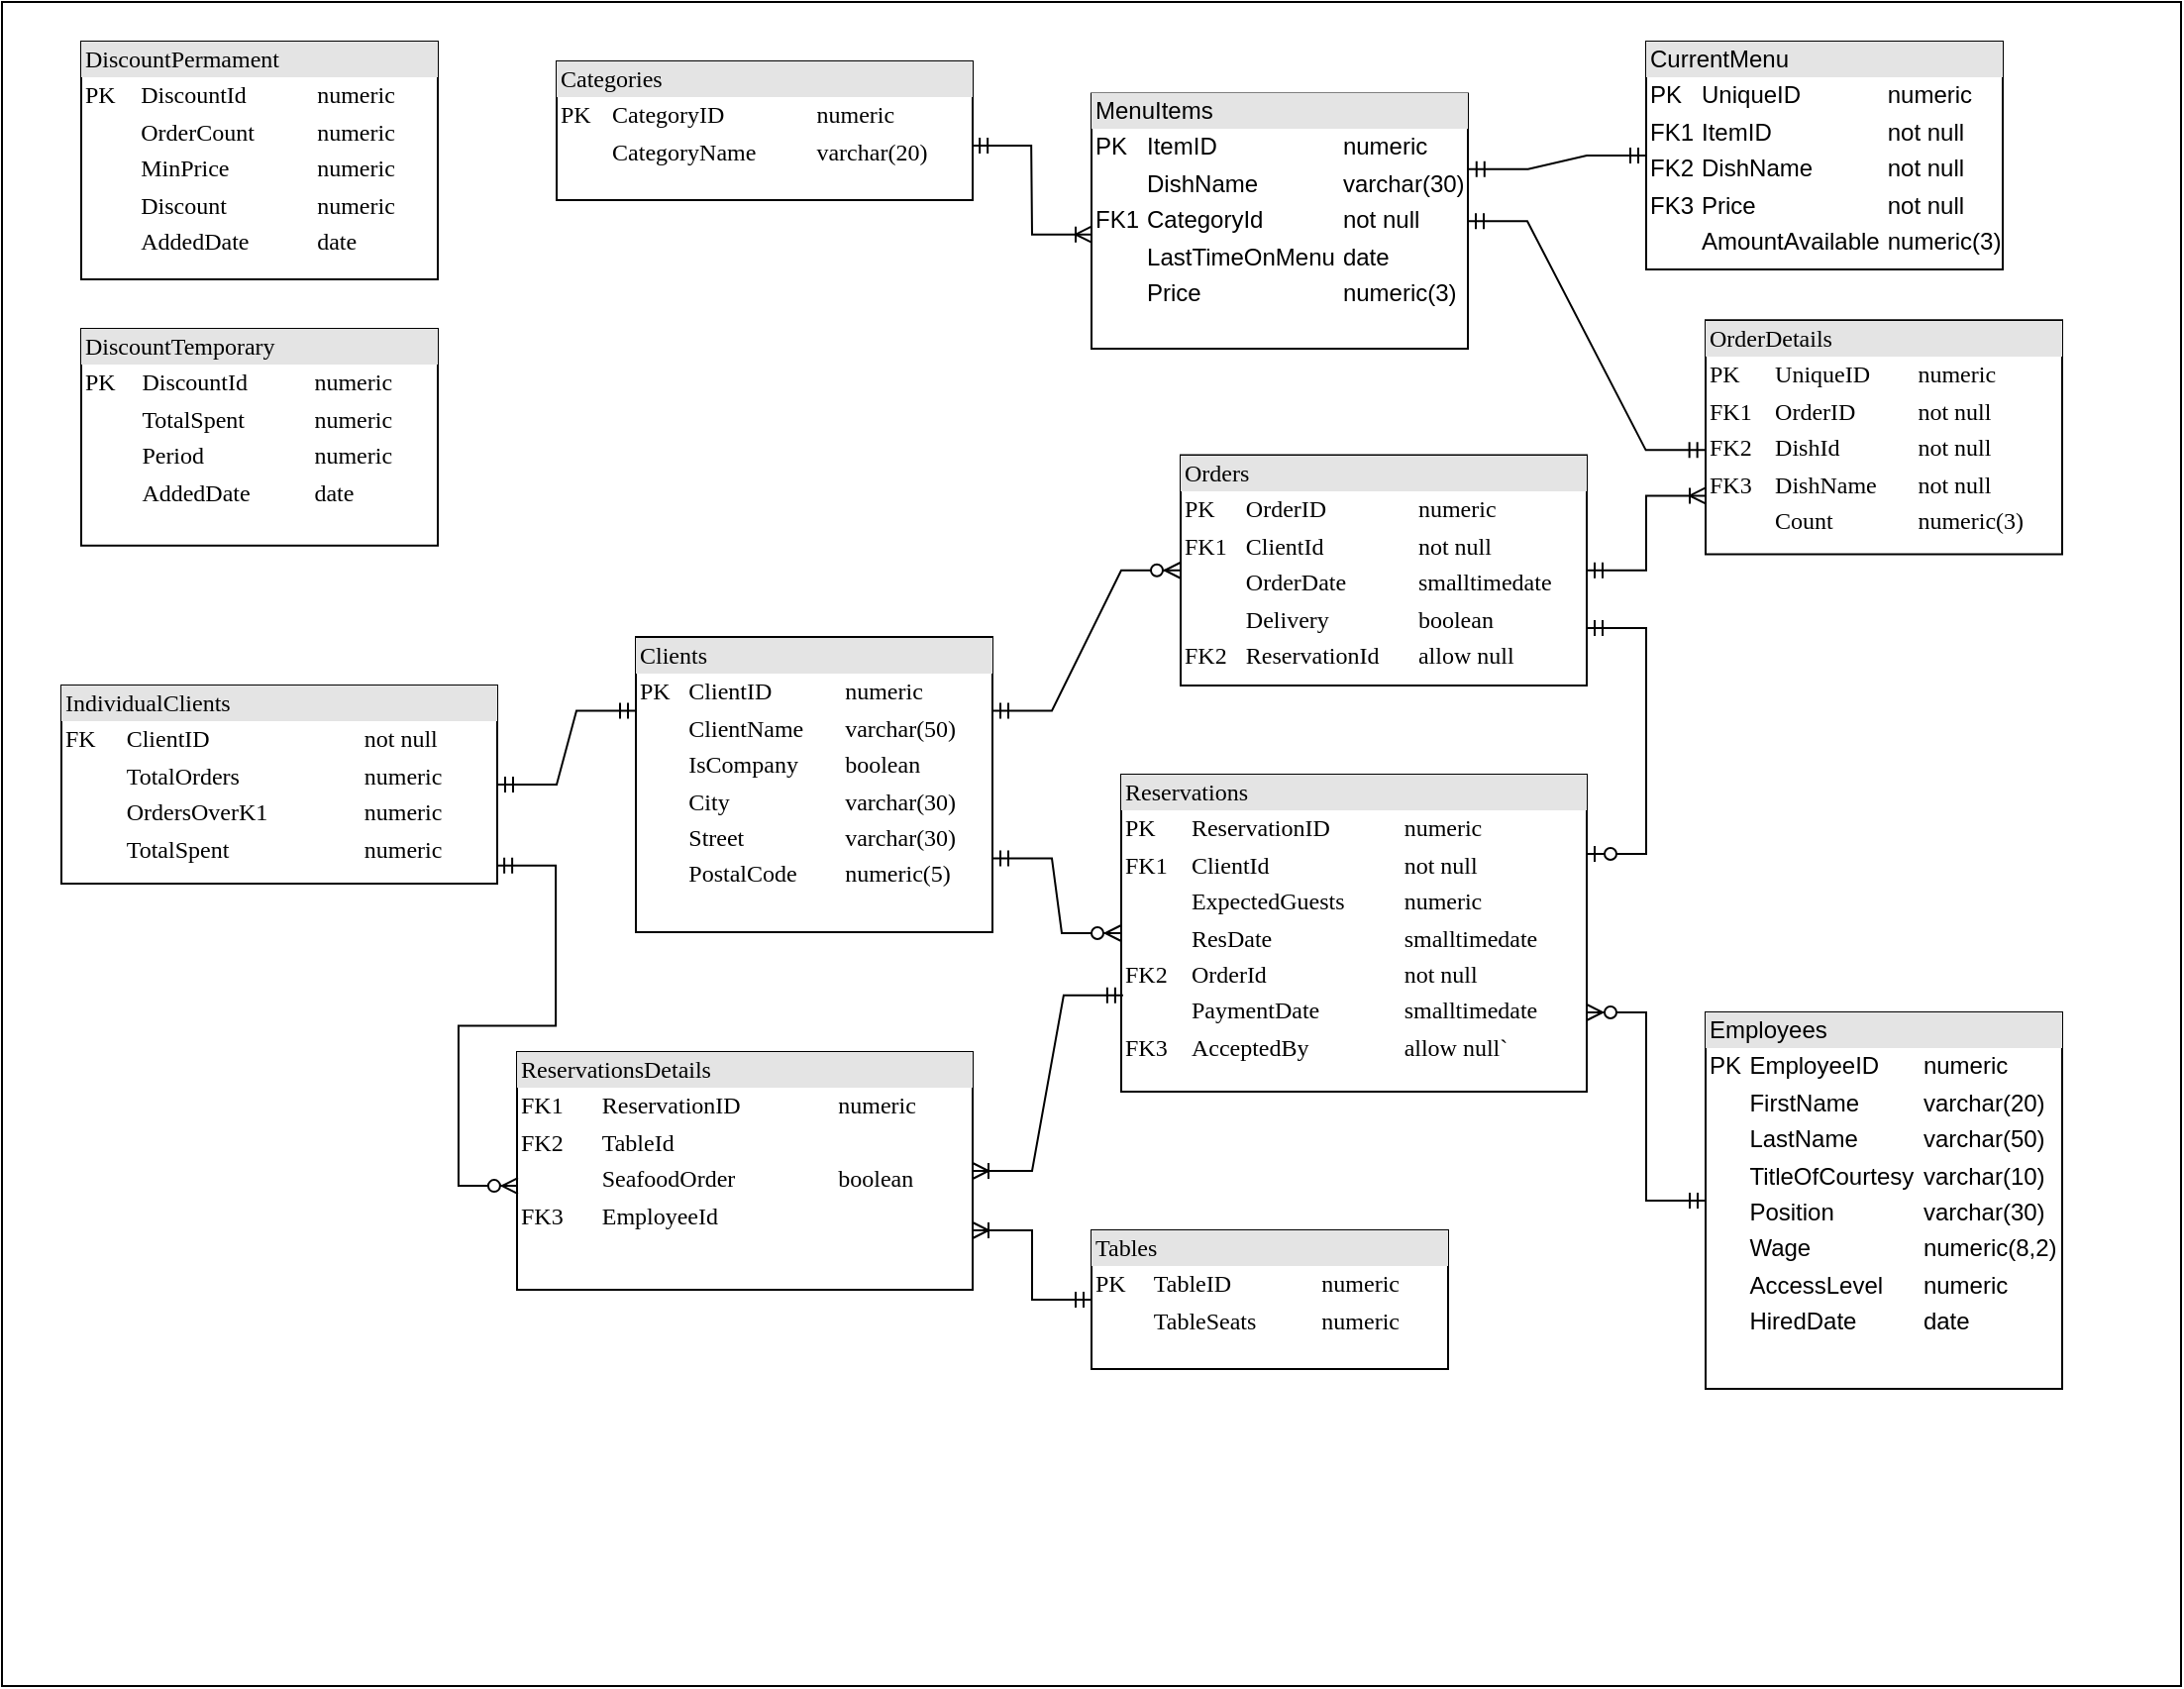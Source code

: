 <mxfile version="20.6.0" type="github">
  <diagram name="Page-1" id="2ca16b54-16f6-2749-3443-fa8db7711227">
    <mxGraphModel dx="1038" dy="1414" grid="1" gridSize="10" guides="1" tooltips="1" connect="1" arrows="1" fold="1" page="1" pageScale="1" pageWidth="1100" pageHeight="850" background="none" math="0" shadow="0">
      <root>
        <mxCell id="0" />
        <mxCell id="1" parent="0" />
        <mxCell id="4DEKsA_VnQP0BnDxHulI-1" value="" style="rounded=0;whiteSpace=wrap;html=1;" parent="1" vertex="1">
          <mxGeometry y="-850" width="1100" height="850" as="geometry" />
        </mxCell>
        <mxCell id="kl4DrBwxuw2o4m5A-Eof-1" value="&lt;div style=&quot;box-sizing: border-box ; width: 100% ; background: #e4e4e4 ; padding: 2px&quot;&gt;Reservations&lt;br&gt;&lt;/div&gt;&lt;table style=&quot;width: 100% ; font-size: 1em&quot; cellspacing=&quot;0&quot; cellpadding=&quot;2&quot;&gt;&lt;tbody&gt;&lt;tr&gt;&lt;td&gt;PK&lt;br&gt;&lt;/td&gt;&lt;td&gt;ReservationID&lt;br&gt;&lt;/td&gt;&lt;td&gt;numeric&lt;br&gt;&lt;/td&gt;&lt;/tr&gt;&lt;tr&gt;&lt;td&gt;FK1&lt;br&gt;&lt;/td&gt;&lt;td&gt;ClientId&lt;br&gt;&lt;/td&gt;&lt;td&gt;not null&lt;br&gt;&lt;/td&gt;&lt;/tr&gt;&lt;tr&gt;&lt;td&gt;&lt;br&gt;&lt;/td&gt;&lt;td&gt;ExpectedGuests&lt;br&gt;&lt;/td&gt;&lt;td&gt;numeric&lt;br&gt;&lt;/td&gt;&lt;/tr&gt;&lt;tr&gt;&lt;td&gt;&lt;br&gt;&lt;/td&gt;&lt;td&gt;ResDate&lt;br&gt;&lt;/td&gt;&lt;td&gt;smalltimedate&lt;br&gt;&lt;/td&gt;&lt;/tr&gt;&lt;tr&gt;&lt;td&gt;FK2&lt;br&gt;&lt;/td&gt;&lt;td&gt;OrderId&lt;br&gt;&lt;/td&gt;&lt;td&gt;not null&lt;br&gt;&lt;/td&gt;&lt;/tr&gt;&lt;tr&gt;&lt;td&gt;&lt;br&gt;&lt;/td&gt;&lt;td&gt;PaymentDate&lt;br&gt;&lt;/td&gt;&lt;td&gt;smalltimedate&lt;br&gt;&lt;/td&gt;&lt;/tr&gt;&lt;tr&gt;&lt;td&gt;FK3&lt;br&gt;&lt;/td&gt;&lt;td&gt;AcceptedBy&lt;br&gt;&lt;/td&gt;&lt;td&gt;allow null`&lt;br&gt;&lt;/td&gt;&lt;/tr&gt;&lt;/tbody&gt;&lt;/table&gt;" style="verticalAlign=top;align=left;overflow=fill;html=1;rounded=0;shadow=0;comic=0;labelBackgroundColor=none;strokeWidth=1;fontFamily=Verdana;fontSize=12" parent="1" vertex="1">
          <mxGeometry x="565" y="-460" width="235" height="160" as="geometry" />
        </mxCell>
        <mxCell id="kl4DrBwxuw2o4m5A-Eof-4" value="&lt;div style=&quot;box-sizing: border-box ; width: 100% ; background: #e4e4e4 ; padding: 2px&quot;&gt;Orders&lt;/div&gt;&lt;table style=&quot;width: 100% ; font-size: 1em&quot; cellspacing=&quot;0&quot; cellpadding=&quot;2&quot;&gt;&lt;tbody&gt;&lt;tr&gt;&lt;td&gt;PK&lt;br&gt;&lt;/td&gt;&lt;td&gt;OrderID&lt;br&gt;&lt;/td&gt;&lt;td&gt;numeric&lt;br&gt;&lt;/td&gt;&lt;/tr&gt;&lt;tr&gt;&lt;td&gt;FK1&lt;br&gt;&lt;/td&gt;&lt;td&gt;ClientId&lt;br&gt;&lt;/td&gt;&lt;td&gt;not null&lt;br&gt;&lt;/td&gt;&lt;/tr&gt;&lt;tr&gt;&lt;td&gt;&lt;br&gt;&lt;/td&gt;&lt;td&gt;OrderDate&lt;br&gt;&lt;/td&gt;&lt;td&gt;smalltimedate&lt;br&gt;&lt;/td&gt;&lt;/tr&gt;&lt;tr&gt;&lt;td&gt;&lt;br&gt;&lt;/td&gt;&lt;td&gt;Delivery&lt;br&gt;&lt;/td&gt;&lt;td&gt;boolean&lt;br&gt;&lt;/td&gt;&lt;/tr&gt;&lt;tr&gt;&lt;td&gt;FK2&lt;br&gt;&lt;/td&gt;&lt;td&gt;ReservationId&lt;br&gt;&lt;/td&gt;&lt;td&gt;allow null&lt;br&gt;&lt;/td&gt;&lt;/tr&gt;&lt;/tbody&gt;&lt;/table&gt;" style="verticalAlign=top;align=left;overflow=fill;html=1;rounded=0;shadow=0;comic=0;labelBackgroundColor=none;strokeWidth=1;fontFamily=Verdana;fontSize=12;" parent="1" vertex="1">
          <mxGeometry x="595" y="-621.24" width="205" height="116.24" as="geometry" />
        </mxCell>
        <mxCell id="kl4DrBwxuw2o4m5A-Eof-5" value="&lt;div style=&quot;box-sizing:border-box;width:100%;background:#e4e4e4;padding:2px;&quot;&gt;Categories&lt;/div&gt;&lt;table style=&quot;width:100%;font-size:1em;&quot; cellspacing=&quot;0&quot; cellpadding=&quot;2&quot;&gt;&lt;tbody&gt;&lt;tr&gt;&lt;td&gt;PK&lt;br&gt;&lt;/td&gt;&lt;td&gt;CategoryID&lt;/td&gt;&lt;td&gt;numeric&lt;br&gt;&lt;/td&gt;&lt;/tr&gt;&lt;tr&gt;&lt;td&gt;&lt;br&gt;&lt;/td&gt;&lt;td&gt;CategoryName&lt;/td&gt;&lt;td&gt;varchar(20)&lt;br&gt;&lt;/td&gt;&lt;/tr&gt;&lt;/tbody&gt;&lt;/table&gt;" style="verticalAlign=top;align=left;overflow=fill;html=1;rounded=0;shadow=0;comic=0;labelBackgroundColor=none;strokeWidth=1;fontFamily=Verdana;fontSize=12" parent="1" vertex="1">
          <mxGeometry x="280" y="-820" width="210" height="70" as="geometry" />
        </mxCell>
        <mxCell id="kl4DrBwxuw2o4m5A-Eof-6" value="&lt;div style=&quot;box-sizing: border-box ; width: 100% ; background: #e4e4e4 ; padding: 2px&quot;&gt;OrderDetails&lt;/div&gt;&lt;table style=&quot;width: 100% ; font-size: 1em&quot; cellspacing=&quot;0&quot; cellpadding=&quot;2&quot;&gt;&lt;tbody&gt;&lt;tr&gt;&lt;td&gt;PK&lt;br&gt;&lt;/td&gt;&lt;td&gt;UniqueID&lt;br&gt;&lt;/td&gt;&lt;td&gt;numeric&lt;br&gt;&lt;/td&gt;&lt;/tr&gt;&lt;tr&gt;&lt;td&gt;FK1&lt;br&gt;&lt;/td&gt;&lt;td&gt;OrderID&lt;br&gt;&lt;/td&gt;&lt;td&gt;not null&lt;br&gt;&lt;/td&gt;&lt;/tr&gt;&lt;tr&gt;&lt;td&gt;FK2&lt;br&gt;&lt;/td&gt;&lt;td&gt;DishId&lt;/td&gt;&lt;td&gt;not null&lt;br&gt;&lt;/td&gt;&lt;/tr&gt;&lt;tr&gt;&lt;td&gt;FK3&lt;br&gt;&lt;/td&gt;&lt;td&gt;DishName&lt;br&gt;&lt;/td&gt;&lt;td&gt;not null&lt;br&gt;&lt;/td&gt;&lt;/tr&gt;&lt;tr&gt;&lt;td&gt;&lt;/td&gt;&lt;td&gt;Count&lt;/td&gt;&lt;td&gt;numeric(3)&lt;br&gt;&lt;/td&gt;&lt;/tr&gt;&lt;tr&gt;&lt;td&gt;&lt;br&gt;&lt;/td&gt;&lt;td&gt;&lt;br&gt;&lt;/td&gt;&lt;td&gt;&lt;br&gt;&lt;/td&gt;&lt;/tr&gt;&lt;/tbody&gt;&lt;/table&gt;" style="verticalAlign=top;align=left;overflow=fill;html=1;rounded=0;shadow=0;comic=0;labelBackgroundColor=none;strokeWidth=1;fontFamily=Verdana;fontSize=12" parent="1" vertex="1">
          <mxGeometry x="860" y="-689.37" width="180" height="118.12" as="geometry" />
        </mxCell>
        <mxCell id="kl4DrBwxuw2o4m5A-Eof-7" value="&lt;div style=&quot;box-sizing:border-box;width:100%;background:#e4e4e4;padding:2px;&quot;&gt;Tables&lt;/div&gt;&lt;table style=&quot;width:100%;font-size:1em;&quot; cellspacing=&quot;0&quot; cellpadding=&quot;2&quot;&gt;&lt;tbody&gt;&lt;tr&gt;&lt;td&gt;PK&lt;br&gt;&lt;/td&gt;&lt;td&gt;TableID&lt;/td&gt;&lt;td&gt;numeric&lt;br&gt;&lt;/td&gt;&lt;/tr&gt;&lt;tr&gt;&lt;td&gt;&lt;br&gt;&lt;/td&gt;&lt;td&gt;TableSeats&lt;/td&gt;&lt;td&gt;numeric&lt;br&gt;&lt;/td&gt;&lt;/tr&gt;&lt;/tbody&gt;&lt;/table&gt;" style="verticalAlign=top;align=left;overflow=fill;html=1;rounded=0;shadow=0;comic=0;labelBackgroundColor=none;strokeWidth=1;fontFamily=Verdana;fontSize=12" parent="1" vertex="1">
          <mxGeometry x="550" y="-230" width="180" height="70" as="geometry" />
        </mxCell>
        <mxCell id="kl4DrBwxuw2o4m5A-Eof-8" value="&lt;div style=&quot;box-sizing: border-box ; width: 100% ; background: #e4e4e4 ; padding: 2px&quot;&gt;ReservationsDetails&lt;/div&gt;&lt;table style=&quot;width: 100% ; font-size: 1em&quot; cellspacing=&quot;0&quot; cellpadding=&quot;2&quot;&gt;&lt;tbody&gt;&lt;tr&gt;&lt;td&gt;FK1&lt;br&gt;&lt;/td&gt;&lt;td&gt;ReservationID&lt;/td&gt;&lt;td&gt;numeric&lt;br&gt;&lt;/td&gt;&lt;/tr&gt;&lt;tr&gt;&lt;td&gt;FK2&lt;br&gt;&lt;/td&gt;&lt;td&gt;TableId&lt;br&gt;&lt;/td&gt;&lt;td&gt;&lt;br&gt;&lt;/td&gt;&lt;/tr&gt;&lt;tr&gt;&lt;td&gt;&lt;br&gt;&lt;/td&gt;&lt;td&gt;SeafoodOrder&lt;br&gt;&lt;/td&gt;&lt;td&gt;boolean&lt;br&gt;&lt;/td&gt;&lt;/tr&gt;&lt;tr&gt;&lt;td&gt;FK3&lt;br&gt;&lt;/td&gt;&lt;td&gt;EmployeeId&lt;br&gt;&lt;/td&gt;&lt;td&gt;&lt;br&gt;&lt;/td&gt;&lt;/tr&gt;&lt;/tbody&gt;&lt;/table&gt;" style="verticalAlign=top;align=left;overflow=fill;html=1;rounded=0;shadow=0;comic=0;labelBackgroundColor=none;strokeWidth=1;fontFamily=Verdana;fontSize=12" parent="1" vertex="1">
          <mxGeometry x="260" y="-320" width="230" height="120" as="geometry" />
        </mxCell>
        <mxCell id="kl4DrBwxuw2o4m5A-Eof-9" value="&lt;div style=&quot;box-sizing:border-box;width:100%;background:#e4e4e4;padding:2px;&quot;&gt;MenuItems&lt;/div&gt;&lt;table style=&quot;width:100%;font-size:1em;&quot; cellspacing=&quot;0&quot; cellpadding=&quot;2&quot;&gt;&lt;tbody&gt;&lt;tr&gt;&lt;td&gt;PK&lt;br&gt;&lt;/td&gt;&lt;td&gt;ItemID&lt;/td&gt;&lt;td&gt;numeric&lt;br&gt;&lt;/td&gt;&lt;/tr&gt;&lt;tr&gt;&lt;td&gt;&lt;br&gt;&lt;/td&gt;&lt;td&gt;DishName&lt;br&gt;&lt;/td&gt;&lt;td&gt;varchar(30)&lt;br&gt;&lt;/td&gt;&lt;/tr&gt;&lt;tr&gt;&lt;td&gt;FK1&lt;/td&gt;&lt;td&gt;CategoryId&lt;/td&gt;&lt;td&gt;not null&lt;br&gt;&lt;/td&gt;&lt;/tr&gt;&lt;tr&gt;&lt;td&gt;&lt;br&gt;&lt;/td&gt;&lt;td&gt;LastTimeOnMenu&lt;br&gt;&lt;/td&gt;&lt;td&gt;date&lt;br&gt;&lt;/td&gt;&lt;/tr&gt;&lt;tr&gt;&lt;td&gt;&lt;br&gt;&lt;/td&gt;&lt;td&gt;Price&lt;br&gt;&lt;/td&gt;&lt;td&gt;numeric(3)&lt;br&gt;&lt;/td&gt;&lt;/tr&gt;&lt;/tbody&gt;&lt;/table&gt;" style="verticalAlign=top;align=left;overflow=fill;html=1;" parent="1" vertex="1">
          <mxGeometry x="550" y="-803.75" width="190" height="128.75" as="geometry" />
        </mxCell>
        <mxCell id="kl4DrBwxuw2o4m5A-Eof-10" style="edgeStyle=orthogonalEdgeStyle;rounded=0;orthogonalLoop=1;jettySize=auto;html=1;exitX=0.5;exitY=1;exitDx=0;exitDy=0;" parent="1" source="kl4DrBwxuw2o4m5A-Eof-7" target="kl4DrBwxuw2o4m5A-Eof-7" edge="1">
          <mxGeometry relative="1" as="geometry" />
        </mxCell>
        <mxCell id="kl4DrBwxuw2o4m5A-Eof-13" value="&lt;div style=&quot;box-sizing: border-box ; width: 100% ; background: #e4e4e4 ; padding: 2px&quot;&gt;DiscountPermament&lt;br&gt;&lt;/div&gt;&lt;table style=&quot;width: 100% ; font-size: 1em&quot; cellspacing=&quot;0&quot; cellpadding=&quot;2&quot;&gt;&lt;tbody&gt;&lt;tr&gt;&lt;td&gt;PK&lt;br&gt;&lt;/td&gt;&lt;td&gt;DiscountId&lt;/td&gt;&lt;td&gt;numeric&lt;br&gt;&lt;/td&gt;&lt;/tr&gt;&lt;tr&gt;&lt;td&gt;&lt;br&gt;&lt;/td&gt;&lt;td&gt;OrderCount&lt;/td&gt;&lt;td&gt;numeric&lt;br&gt;&lt;/td&gt;&lt;/tr&gt;&lt;tr&gt;&lt;td&gt;&lt;/td&gt;&lt;td&gt;MinPrice&lt;br&gt;&lt;/td&gt;&lt;td&gt;numeric&lt;br&gt;&lt;/td&gt;&lt;/tr&gt;&lt;tr&gt;&lt;td&gt;&lt;br&gt;&lt;/td&gt;&lt;td&gt;Discount&lt;br&gt;&lt;/td&gt;&lt;td&gt;numeric&lt;br&gt;&lt;/td&gt;&lt;/tr&gt;&lt;tr&gt;&lt;td&gt;&lt;br&gt;&lt;/td&gt;&lt;td&gt;AddedDate&lt;br&gt;&lt;/td&gt;&lt;td&gt;date&lt;br&gt;&lt;/td&gt;&lt;/tr&gt;&lt;/tbody&gt;&lt;/table&gt;" style="verticalAlign=top;align=left;overflow=fill;html=1;rounded=0;shadow=0;comic=0;labelBackgroundColor=none;strokeWidth=1;fontFamily=Verdana;fontSize=12" parent="1" vertex="1">
          <mxGeometry x="40" y="-830" width="180" height="120" as="geometry" />
        </mxCell>
        <mxCell id="kl4DrBwxuw2o4m5A-Eof-14" value="&lt;div style=&quot;box-sizing:border-box;width:100%;background:#e4e4e4;padding:2px;&quot;&gt;DiscountTemporary&lt;/div&gt;&lt;table style=&quot;width:100%;font-size:1em;&quot; cellspacing=&quot;0&quot; cellpadding=&quot;2&quot;&gt;&lt;tbody&gt;&lt;tr&gt;&lt;td&gt;PK&lt;br&gt;&lt;/td&gt;&lt;td&gt;DiscountId&lt;/td&gt;&lt;td&gt;numeric&lt;br&gt;&lt;/td&gt;&lt;/tr&gt;&lt;tr&gt;&lt;td&gt;&lt;br&gt;&lt;/td&gt;&lt;td&gt;TotalSpent&lt;/td&gt;&lt;td&gt;numeric&lt;br&gt;&lt;/td&gt;&lt;/tr&gt;&lt;tr&gt;&lt;td&gt;&lt;br&gt;&lt;/td&gt;&lt;td&gt;Period&lt;br&gt;&lt;/td&gt;&lt;td&gt;numeric&lt;br&gt;&lt;/td&gt;&lt;/tr&gt;&lt;tr&gt;&lt;td&gt;&lt;br&gt;&lt;/td&gt;&lt;td&gt;AddedDate&lt;br&gt;&lt;/td&gt;&lt;td&gt;date&lt;br&gt;&lt;/td&gt;&lt;/tr&gt;&lt;/tbody&gt;&lt;/table&gt;" style="verticalAlign=top;align=left;overflow=fill;html=1;rounded=0;shadow=0;comic=0;labelBackgroundColor=none;strokeWidth=1;fontFamily=Verdana;fontSize=12" parent="1" vertex="1">
          <mxGeometry x="40" y="-685" width="180" height="109.38" as="geometry" />
        </mxCell>
        <mxCell id="kl4DrBwxuw2o4m5A-Eof-16" value="" style="edgeStyle=entityRelationEdgeStyle;fontSize=12;html=1;endArrow=ERoneToMany;startArrow=ERmandOne;rounded=0;exitX=0.998;exitY=0.607;exitDx=0;exitDy=0;exitPerimeter=0;entryX=0;entryY=0.552;entryDx=0;entryDy=0;entryPerimeter=0;" parent="1" source="kl4DrBwxuw2o4m5A-Eof-5" target="kl4DrBwxuw2o4m5A-Eof-9" edge="1">
          <mxGeometry width="100" height="100" relative="1" as="geometry">
            <mxPoint x="430" y="-550.62" as="sourcePoint" />
            <mxPoint x="530" y="-650.62" as="targetPoint" />
          </mxGeometry>
        </mxCell>
        <mxCell id="kl4DrBwxuw2o4m5A-Eof-17" value="" style="edgeStyle=entityRelationEdgeStyle;fontSize=12;html=1;endArrow=ERmandOne;startArrow=ERmandOne;rounded=0;entryX=-0.001;entryY=0.555;entryDx=0;entryDy=0;entryPerimeter=0;exitX=1;exitY=0.5;exitDx=0;exitDy=0;" parent="1" source="kl4DrBwxuw2o4m5A-Eof-9" target="kl4DrBwxuw2o4m5A-Eof-6" edge="1">
          <mxGeometry width="100" height="100" relative="1" as="geometry">
            <mxPoint x="650" y="-540.62" as="sourcePoint" />
            <mxPoint x="750" y="-640.62" as="targetPoint" />
          </mxGeometry>
        </mxCell>
        <mxCell id="kl4DrBwxuw2o4m5A-Eof-19" value="" style="edgeStyle=entityRelationEdgeStyle;fontSize=12;html=1;endArrow=ERzeroToMany;startArrow=ERmandOne;rounded=0;entryX=0;entryY=0.5;entryDx=0;entryDy=0;exitX=1;exitY=0.25;exitDx=0;exitDy=0;" parent="1" source="kl4DrBwxuw2o4m5A-Eof-33" target="kl4DrBwxuw2o4m5A-Eof-4" edge="1">
          <mxGeometry width="100" height="100" relative="1" as="geometry">
            <mxPoint x="430" y="-340.0" as="sourcePoint" />
            <mxPoint x="530" y="-440.0" as="targetPoint" />
          </mxGeometry>
        </mxCell>
        <mxCell id="kl4DrBwxuw2o4m5A-Eof-20" value="" style="edgeStyle=entityRelationEdgeStyle;fontSize=12;html=1;endArrow=ERzeroToMany;startArrow=ERmandOne;rounded=0;exitX=1;exitY=0.75;exitDx=0;exitDy=0;" parent="1" source="kl4DrBwxuw2o4m5A-Eof-33" target="kl4DrBwxuw2o4m5A-Eof-1" edge="1">
          <mxGeometry width="100" height="100" relative="1" as="geometry">
            <mxPoint x="450" y="-260.62" as="sourcePoint" />
            <mxPoint x="550" y="-360.62" as="targetPoint" />
          </mxGeometry>
        </mxCell>
        <mxCell id="kl4DrBwxuw2o4m5A-Eof-25" value="&lt;div style=&quot;box-sizing: border-box ; width: 100% ; background: #e4e4e4 ; padding: 2px&quot;&gt;IndividualClients&lt;/div&gt;&lt;table style=&quot;width: 100% ; font-size: 1em&quot; cellspacing=&quot;0&quot; cellpadding=&quot;2&quot;&gt;&lt;tbody&gt;&lt;tr&gt;&lt;td&gt;FK&lt;/td&gt;&lt;td&gt;ClientID&lt;/td&gt;&lt;td&gt;not null&lt;br&gt;&lt;/td&gt;&lt;/tr&gt;&lt;tr&gt;&lt;td&gt;&lt;br&gt;&lt;/td&gt;&lt;td&gt;TotalOrders&lt;br&gt;&lt;/td&gt;&lt;td&gt;numeric&lt;br&gt;&lt;/td&gt;&lt;/tr&gt;&lt;tr&gt;&lt;td&gt;&lt;br&gt;&lt;/td&gt;&lt;td&gt;OrdersOverK1&lt;br&gt;&lt;/td&gt;&lt;td&gt;numeric&lt;br&gt;&lt;/td&gt;&lt;/tr&gt;&lt;tr&gt;&lt;td&gt;&lt;br&gt;&lt;/td&gt;&lt;td&gt;TotalSpent&lt;br&gt;&lt;/td&gt;&lt;td&gt;numeric&lt;br&gt;&lt;/td&gt;&lt;/tr&gt;&lt;/tbody&gt;&lt;/table&gt;" style="verticalAlign=top;align=left;overflow=fill;html=1;rounded=0;shadow=0;comic=0;labelBackgroundColor=none;strokeWidth=1;fontFamily=Verdana;fontSize=12;" parent="1" vertex="1">
          <mxGeometry x="30" y="-505" width="220" height="100" as="geometry" />
        </mxCell>
        <mxCell id="kl4DrBwxuw2o4m5A-Eof-27" style="edgeStyle=orthogonalEdgeStyle;rounded=0;orthogonalLoop=1;jettySize=auto;html=1;exitX=0.5;exitY=1;exitDx=0;exitDy=0;" parent="1" edge="1">
          <mxGeometry relative="1" as="geometry">
            <mxPoint x="190" y="-210.62" as="sourcePoint" />
            <mxPoint x="190" y="-210.62" as="targetPoint" />
          </mxGeometry>
        </mxCell>
        <mxCell id="kl4DrBwxuw2o4m5A-Eof-29" value="" style="edgeStyle=entityRelationEdgeStyle;fontSize=12;html=1;endArrow=ERmandOne;startArrow=ERmandOne;rounded=0;exitX=1;exitY=0.5;exitDx=0;exitDy=0;entryX=0;entryY=0.25;entryDx=0;entryDy=0;" parent="1" source="kl4DrBwxuw2o4m5A-Eof-25" target="kl4DrBwxuw2o4m5A-Eof-33" edge="1">
          <mxGeometry width="100" height="100" relative="1" as="geometry">
            <mxPoint x="220" y="-190.62" as="sourcePoint" />
            <mxPoint x="340" y="-280.62" as="targetPoint" />
          </mxGeometry>
        </mxCell>
        <mxCell id="kl4DrBwxuw2o4m5A-Eof-33" value="&lt;div style=&quot;box-sizing: border-box ; width: 100% ; background: #e4e4e4 ; padding: 2px&quot;&gt;Clients&lt;/div&gt;&lt;table style=&quot;width: 100% ; font-size: 1em&quot; cellspacing=&quot;0&quot; cellpadding=&quot;2&quot;&gt;&lt;tbody&gt;&lt;tr&gt;&lt;td&gt;PK&lt;/td&gt;&lt;td&gt;ClientID&lt;/td&gt;&lt;td&gt;numeric&lt;br&gt;&lt;/td&gt;&lt;/tr&gt;&lt;tr&gt;&lt;td&gt;&lt;br&gt;&lt;/td&gt;&lt;td&gt;ClientName&lt;br&gt;&lt;/td&gt;&lt;td&gt;varchar(50)&lt;br&gt;&lt;/td&gt;&lt;/tr&gt;&lt;tr&gt;&lt;td&gt;&lt;br&gt;&lt;/td&gt;&lt;td&gt;IsCompany&lt;/td&gt;&lt;td&gt;boolean&lt;br&gt;&lt;/td&gt;&lt;/tr&gt;&lt;tr&gt;&lt;td&gt;&lt;br&gt;&lt;/td&gt;&lt;td&gt;City&lt;/td&gt;&lt;td&gt;varchar(30)&lt;br&gt;&lt;/td&gt;&lt;/tr&gt;&lt;tr&gt;&lt;td&gt;&lt;br&gt;&lt;/td&gt;&lt;td&gt;Street&lt;/td&gt;&lt;td&gt;varchar(30)&lt;br&gt;&lt;/td&gt;&lt;/tr&gt;&lt;tr&gt;&lt;td&gt;&lt;br&gt;&lt;/td&gt;&lt;td&gt;PostalCode&lt;/td&gt;&lt;td&gt;numeric(5)&lt;br&gt;&lt;/td&gt;&lt;/tr&gt;&lt;/tbody&gt;&lt;/table&gt;" style="verticalAlign=top;align=left;overflow=fill;html=1;rounded=0;shadow=0;comic=0;labelBackgroundColor=none;strokeWidth=1;fontFamily=Verdana;fontSize=12;" parent="1" vertex="1">
          <mxGeometry x="320" y="-529.5" width="180" height="149" as="geometry" />
        </mxCell>
        <mxCell id="kl4DrBwxuw2o4m5A-Eof-41" value="" style="edgeStyle=entityRelationEdgeStyle;fontSize=12;html=1;endArrow=ERoneToMany;startArrow=ERmandOne;rounded=0;exitX=1;exitY=0.5;exitDx=0;exitDy=0;entryX=0;entryY=0.75;entryDx=0;entryDy=0;" parent="1" source="kl4DrBwxuw2o4m5A-Eof-4" target="kl4DrBwxuw2o4m5A-Eof-6" edge="1">
          <mxGeometry width="100" height="100" relative="1" as="geometry">
            <mxPoint x="850" y="-340.62" as="sourcePoint" />
            <mxPoint x="950" y="-440.62" as="targetPoint" />
          </mxGeometry>
        </mxCell>
        <mxCell id="kl4DrBwxuw2o4m5A-Eof-42" value="" style="edgeStyle=entityRelationEdgeStyle;fontSize=12;html=1;endArrow=ERzeroToOne;startArrow=ERmandOne;rounded=0;entryX=1;entryY=0.25;entryDx=0;entryDy=0;exitX=1;exitY=0.75;exitDx=0;exitDy=0;" parent="1" source="kl4DrBwxuw2o4m5A-Eof-4" target="kl4DrBwxuw2o4m5A-Eof-1" edge="1">
          <mxGeometry width="100" height="100" relative="1" as="geometry">
            <mxPoint x="830" y="-260.62" as="sourcePoint" />
            <mxPoint x="930" y="-360.62" as="targetPoint" />
          </mxGeometry>
        </mxCell>
        <mxCell id="kl4DrBwxuw2o4m5A-Eof-43" value="" style="edgeStyle=entityRelationEdgeStyle;fontSize=12;html=1;endArrow=ERoneToMany;startArrow=ERmandOne;rounded=0;exitX=0;exitY=0.5;exitDx=0;exitDy=0;entryX=1;entryY=0.75;entryDx=0;entryDy=0;" parent="1" source="kl4DrBwxuw2o4m5A-Eof-7" target="kl4DrBwxuw2o4m5A-Eof-8" edge="1">
          <mxGeometry width="100" height="100" relative="1" as="geometry">
            <mxPoint x="390" y="81.41" as="sourcePoint" />
            <mxPoint x="470" y="19.38" as="targetPoint" />
          </mxGeometry>
        </mxCell>
        <mxCell id="SYCvgGCFfoFt1InsOheG-2" value="" style="edgeStyle=entityRelationEdgeStyle;fontSize=12;html=1;endArrow=ERzeroToMany;startArrow=ERmandOne;rounded=0;entryX=0.002;entryY=0.563;entryDx=0;entryDy=0;entryPerimeter=0;exitX=0.998;exitY=0.909;exitDx=0;exitDy=0;exitPerimeter=0;" parent="1" source="kl4DrBwxuw2o4m5A-Eof-25" target="kl4DrBwxuw2o4m5A-Eof-8" edge="1">
          <mxGeometry width="100" height="100" relative="1" as="geometry">
            <mxPoint x="170" y="-220.62" as="sourcePoint" />
            <mxPoint x="270" y="-320.62" as="targetPoint" />
          </mxGeometry>
        </mxCell>
        <mxCell id="wWAu8VfNPBKJdmLIuHn--1" value="&lt;div style=&quot;box-sizing:border-box;width:100%;background:#e4e4e4;padding:2px;&quot;&gt;CurrentMenu&lt;/div&gt;&lt;table style=&quot;width:100%;font-size:1em;&quot; cellspacing=&quot;0&quot; cellpadding=&quot;2&quot;&gt;&lt;tbody&gt;&lt;tr&gt;&lt;td&gt;PK&lt;br&gt;&lt;/td&gt;&lt;td&gt;UniqueID&lt;br&gt;&lt;/td&gt;&lt;td&gt;numeric&lt;br&gt;&lt;/td&gt;&lt;/tr&gt;&lt;tr&gt;&lt;td&gt;FK1&lt;/td&gt;&lt;td&gt;ItemID&lt;/td&gt;&lt;td&gt;not null&lt;br&gt;&lt;/td&gt;&lt;/tr&gt;&lt;tr&gt;&lt;td&gt;FK2&lt;br&gt;&lt;/td&gt;&lt;td&gt;DishName&lt;/td&gt;&lt;td&gt;not null&lt;br&gt;&lt;/td&gt;&lt;/tr&gt;&lt;tr&gt;&lt;td&gt;FK3&lt;/td&gt;&lt;td&gt;Price&lt;/td&gt;&lt;td&gt;not null&lt;br&gt;&lt;/td&gt;&lt;/tr&gt;&lt;tr&gt;&lt;td&gt;&lt;br&gt;&lt;/td&gt;&lt;td&gt;AmountAvailable&lt;br&gt;&lt;/td&gt;&lt;td&gt;numeric(3)&lt;br&gt;&lt;/td&gt;&lt;/tr&gt;&lt;/tbody&gt;&lt;/table&gt;" style="verticalAlign=top;align=left;overflow=fill;html=1;" parent="1" vertex="1">
          <mxGeometry x="830" y="-830" width="180" height="115" as="geometry" />
        </mxCell>
        <mxCell id="wWAu8VfNPBKJdmLIuHn--6" value="" style="edgeStyle=entityRelationEdgeStyle;fontSize=12;html=1;endArrow=ERmandOne;startArrow=ERmandOne;rounded=0;exitX=1.002;exitY=0.296;exitDx=0;exitDy=0;exitPerimeter=0;" parent="1" source="kl4DrBwxuw2o4m5A-Eof-9" target="wWAu8VfNPBKJdmLIuHn--1" edge="1">
          <mxGeometry width="100" height="100" relative="1" as="geometry">
            <mxPoint x="720" y="-620.62" as="sourcePoint" />
            <mxPoint x="820" y="-720.62" as="targetPoint" />
          </mxGeometry>
        </mxCell>
        <mxCell id="MsAdLLk6VBicabhF1_ov-1" value="&lt;div style=&quot;box-sizing:border-box;width:100%;background:#e4e4e4;padding:2px;&quot;&gt;Employees&lt;br&gt;&lt;/div&gt;&lt;table style=&quot;width:100%;font-size:1em;&quot; cellspacing=&quot;0&quot; cellpadding=&quot;2&quot;&gt;&lt;tbody&gt;&lt;tr&gt;&lt;td&gt;PK&lt;/td&gt;&lt;td&gt;EmployeeID&lt;br&gt;&lt;/td&gt;&lt;td&gt;numeric&lt;br&gt;&lt;/td&gt;&lt;/tr&gt;&lt;tr&gt;&lt;td&gt;&lt;br&gt;&lt;/td&gt;&lt;td&gt;FirstName&lt;/td&gt;&lt;td&gt;varchar(20)&lt;br&gt;&lt;/td&gt;&lt;/tr&gt;&lt;tr&gt;&lt;td&gt;&lt;/td&gt;&lt;td&gt;LastName&lt;/td&gt;&lt;td&gt;varchar(50)&lt;br&gt;&lt;/td&gt;&lt;/tr&gt;&lt;tr&gt;&lt;td&gt;&lt;br&gt;&lt;/td&gt;&lt;td&gt;TitleOfCourtesy&lt;br&gt;&lt;/td&gt;&lt;td&gt;varchar(10)&lt;br&gt;&lt;/td&gt;&lt;/tr&gt;&lt;tr&gt;&lt;td&gt;&lt;br&gt;&lt;/td&gt;&lt;td&gt;Position&lt;br&gt;&lt;/td&gt;&lt;td&gt;varchar(30)&lt;br&gt;&lt;/td&gt;&lt;/tr&gt;&lt;tr&gt;&lt;td&gt;&lt;br&gt;&lt;/td&gt;&lt;td&gt;Wage&lt;br&gt;&lt;/td&gt;&lt;td&gt;numeric(8,2)&lt;br&gt;&lt;/td&gt;&lt;/tr&gt;&lt;tr&gt;&lt;td&gt;&lt;br&gt;&lt;/td&gt;&lt;td&gt;AccessLevel&lt;br&gt;&lt;/td&gt;&lt;td&gt;numeric&lt;br&gt;&lt;/td&gt;&lt;/tr&gt;&lt;tr&gt;&lt;td&gt;&lt;br&gt;&lt;/td&gt;&lt;td&gt;HiredDate&lt;br&gt;&lt;/td&gt;&lt;td&gt;date&lt;br&gt;&lt;/td&gt;&lt;/tr&gt;&lt;/tbody&gt;&lt;/table&gt;" style="verticalAlign=top;align=left;overflow=fill;html=1;" vertex="1" parent="1">
          <mxGeometry x="860" y="-340" width="180" height="190" as="geometry" />
        </mxCell>
        <mxCell id="MsAdLLk6VBicabhF1_ov-2" value="" style="edgeStyle=entityRelationEdgeStyle;fontSize=12;html=1;endArrow=ERzeroToMany;startArrow=ERmandOne;rounded=0;entryX=1;entryY=0.75;entryDx=0;entryDy=0;exitX=0;exitY=0.5;exitDx=0;exitDy=0;" edge="1" parent="1" source="MsAdLLk6VBicabhF1_ov-1" target="kl4DrBwxuw2o4m5A-Eof-1">
          <mxGeometry width="100" height="100" relative="1" as="geometry">
            <mxPoint x="810.0" y="-440" as="sourcePoint" />
            <mxPoint x="870.72" y="-278.34" as="targetPoint" />
          </mxGeometry>
        </mxCell>
        <mxCell id="MsAdLLk6VBicabhF1_ov-3" value="" style="edgeStyle=entityRelationEdgeStyle;fontSize=12;html=1;endArrow=ERoneToMany;startArrow=ERmandOne;rounded=0;exitX=0.004;exitY=0.696;exitDx=0;exitDy=0;exitPerimeter=0;" edge="1" parent="1" source="kl4DrBwxuw2o4m5A-Eof-1" target="kl4DrBwxuw2o4m5A-Eof-8">
          <mxGeometry width="100" height="100" relative="1" as="geometry">
            <mxPoint x="480" y="-340.0" as="sourcePoint" />
            <mxPoint x="540" y="-360" as="targetPoint" />
          </mxGeometry>
        </mxCell>
      </root>
    </mxGraphModel>
  </diagram>
</mxfile>

